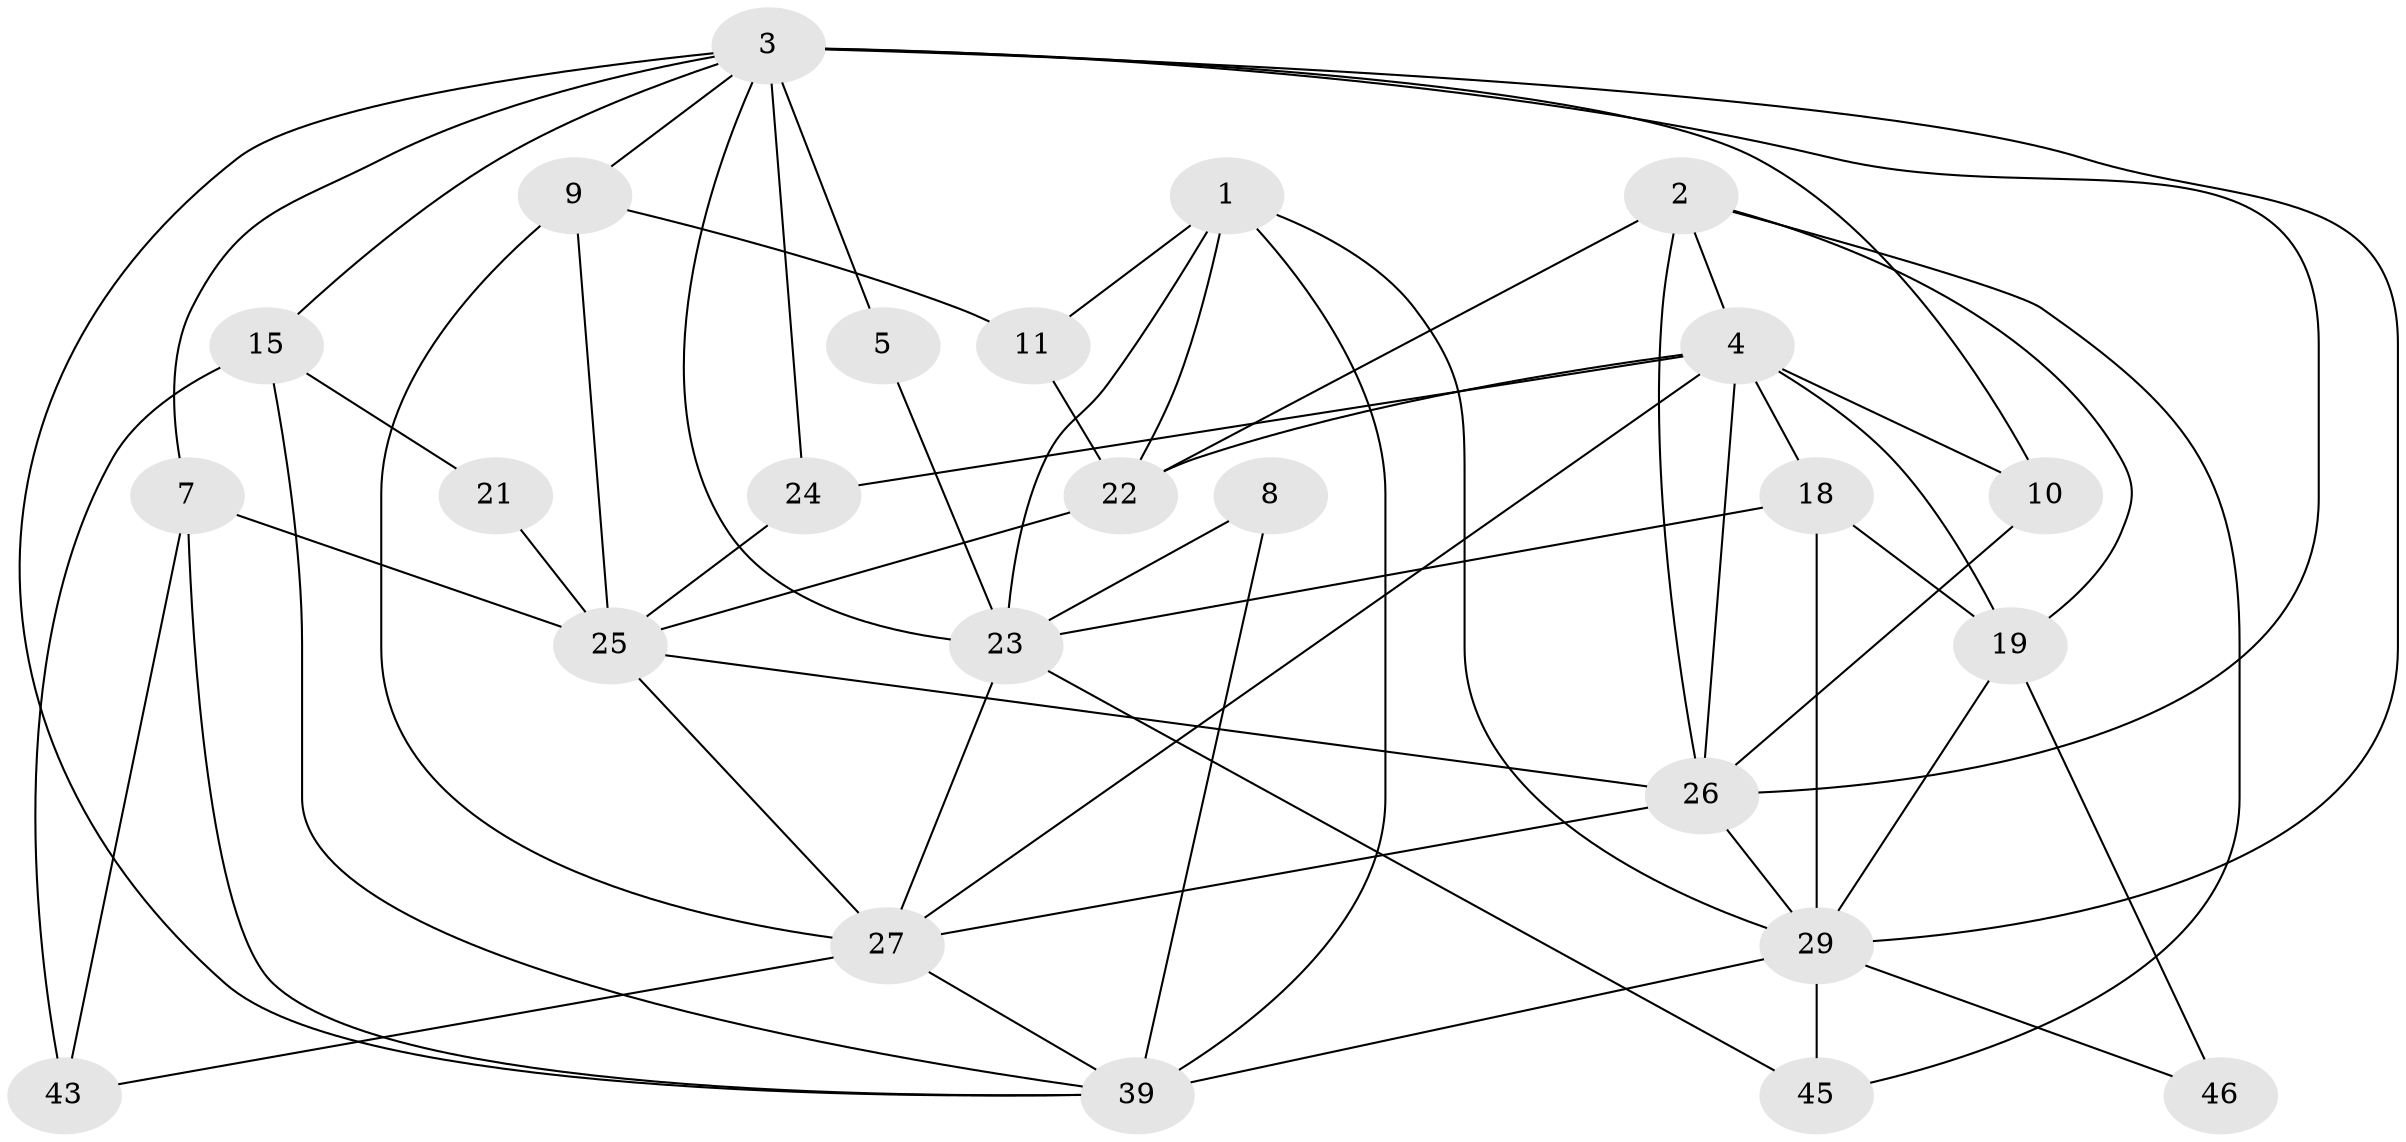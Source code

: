 // original degree distribution, {4: 0.16, 3: 0.34, 6: 0.12, 2: 0.16, 5: 0.14, 8: 0.04, 7: 0.04}
// Generated by graph-tools (version 1.1) at 2025/15/03/09/25 04:15:02]
// undirected, 25 vertices, 60 edges
graph export_dot {
graph [start="1"]
  node [color=gray90,style=filled];
  1 [super="+6+13"];
  2 [super="+17+44"];
  3 [super="+20"];
  4 [super="+16"];
  5;
  7 [super="+14"];
  8;
  9 [super="+12"];
  10;
  11;
  15 [super="+35"];
  18;
  19;
  21;
  22 [super="+42+34"];
  23 [super="+28+48"];
  24;
  25 [super="+38+49+31"];
  26 [super="+40"];
  27 [super="+32"];
  29 [super="+33"];
  39;
  43;
  45;
  46;
  1 -- 39 [weight=2];
  1 -- 23 [weight=2];
  1 -- 29;
  1 -- 22;
  1 -- 11;
  2 -- 19;
  2 -- 45;
  2 -- 22 [weight=2];
  2 -- 4;
  2 -- 26;
  3 -- 5;
  3 -- 26 [weight=2];
  3 -- 23 [weight=2];
  3 -- 29 [weight=2];
  3 -- 7;
  3 -- 9;
  3 -- 10;
  3 -- 39;
  3 -- 15;
  3 -- 24;
  4 -- 26;
  4 -- 24;
  4 -- 27;
  4 -- 18;
  4 -- 19;
  4 -- 10;
  4 -- 22;
  5 -- 23;
  7 -- 25 [weight=2];
  7 -- 39;
  7 -- 43;
  8 -- 39;
  8 -- 23;
  9 -- 25 [weight=3];
  9 -- 27 [weight=2];
  9 -- 11;
  10 -- 26;
  11 -- 22;
  15 -- 39;
  15 -- 43;
  15 -- 21;
  18 -- 19;
  18 -- 23;
  18 -- 29;
  19 -- 29;
  19 -- 46;
  21 -- 25;
  22 -- 25;
  23 -- 27;
  23 -- 45;
  24 -- 25;
  25 -- 27;
  25 -- 26;
  26 -- 29 [weight=2];
  26 -- 27;
  27 -- 39;
  27 -- 43;
  29 -- 39;
  29 -- 45;
  29 -- 46;
}
